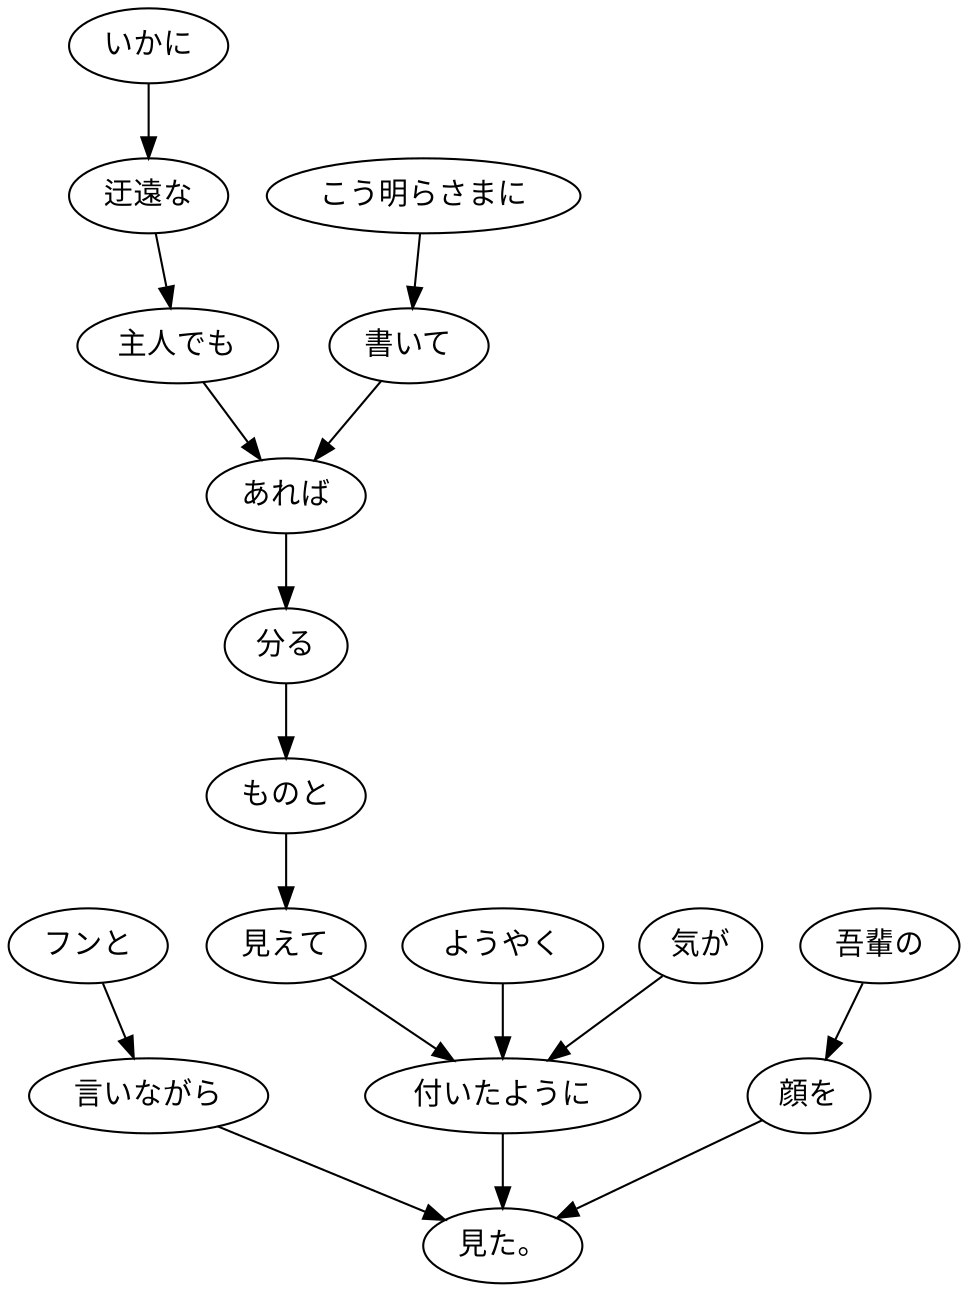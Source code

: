 digraph graph380 {
	node0 [label="いかに"];
	node1 [label="迂遠な"];
	node2 [label="主人でも"];
	node3 [label="こう明らさまに"];
	node4 [label="書いて"];
	node5 [label="あれば"];
	node6 [label="分る"];
	node7 [label="ものと"];
	node8 [label="見えて"];
	node9 [label="ようやく"];
	node10 [label="気が"];
	node11 [label="付いたように"];
	node12 [label="フンと"];
	node13 [label="言いながら"];
	node14 [label="吾輩の"];
	node15 [label="顔を"];
	node16 [label="見た。"];
	node0 -> node1;
	node1 -> node2;
	node2 -> node5;
	node3 -> node4;
	node4 -> node5;
	node5 -> node6;
	node6 -> node7;
	node7 -> node8;
	node8 -> node11;
	node9 -> node11;
	node10 -> node11;
	node11 -> node16;
	node12 -> node13;
	node13 -> node16;
	node14 -> node15;
	node15 -> node16;
}
